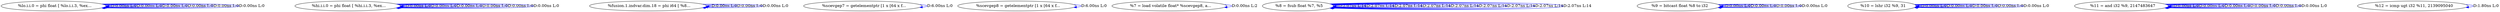 digraph {
Node0x2f42120[label="  %lo.i.i.0 = phi float [ %lo.i.i.3, %ex..."];
Node0x2f42120 -> Node0x2f42120[label="D:0.00ns L:0",color=blue];
Node0x2f42120 -> Node0x2f42120[label="D:0.00ns L:0",color=blue];
Node0x2f42120 -> Node0x2f42120[label="D:0.00ns L:0",color=blue];
Node0x2f42120 -> Node0x2f42120[label="D:0.00ns L:0",color=blue];
Node0x2f42120 -> Node0x2f42120[label="D:0.00ns L:0",color=blue];
Node0x2f42120 -> Node0x2f42120[label="D:0.00ns L:0",color=blue];
Node0x2f42200[label="  %hi.i.i.0 = phi float [ %hi.i.i.3, %ex..."];
Node0x2f42200 -> Node0x2f42200[label="D:0.00ns L:0",color=blue];
Node0x2f42200 -> Node0x2f42200[label="D:0.00ns L:0",color=blue];
Node0x2f42200 -> Node0x2f42200[label="D:0.00ns L:0",color=blue];
Node0x2f42200 -> Node0x2f42200[label="D:0.00ns L:0",color=blue];
Node0x2f42200 -> Node0x2f42200[label="D:0.00ns L:0",color=blue];
Node0x2f42200 -> Node0x2f42200[label="D:0.00ns L:0",color=blue];
Node0x2f422e0[label="  %fusion.1.indvar.dim.18 = phi i64 [ %8..."];
Node0x2f422e0 -> Node0x2f422e0[label="D:0.00ns L:0",color=blue];
Node0x2f422e0 -> Node0x2f422e0[label="D:0.00ns L:0",color=blue];
Node0x2f422e0 -> Node0x2f422e0[label="D:0.00ns L:0",color=blue];
Node0x2f423c0[label="  %scevgep7 = getelementptr [1 x [64 x f..."];
Node0x2f423c0 -> Node0x2f423c0[label="D:6.00ns L:0",color=blue];
Node0x2f424a0[label="  %scevgep8 = getelementptr [1 x [64 x f..."];
Node0x2f424a0 -> Node0x2f424a0[label="D:6.00ns L:0",color=blue];
Node0x2f42580[label="  %7 = load volatile float* %scevgep8, a..."];
Node0x2f42580 -> Node0x2f42580[label="D:0.00ns L:2",color=blue];
Node0x2f42660[label="  %8 = fsub float %7, %5"];
Node0x2f42660 -> Node0x2f42660[label="D:2.07ns L:14",color=blue];
Node0x2f42660 -> Node0x2f42660[label="D:2.07ns L:14",color=blue];
Node0x2f42660 -> Node0x2f42660[label="D:2.07ns L:14",color=blue];
Node0x2f42660 -> Node0x2f42660[label="D:2.07ns L:14",color=blue];
Node0x2f42660 -> Node0x2f42660[label="D:2.07ns L:14",color=blue];
Node0x2f42660 -> Node0x2f42660[label="D:2.07ns L:14",color=blue];
Node0x2f42660 -> Node0x2f42660[label="D:2.07ns L:14",color=blue];
Node0x2f42660 -> Node0x2f42660[label="D:2.07ns L:14",color=blue];
Node0x2f42660 -> Node0x2f42660[label="D:2.07ns L:14",color=blue];
Node0x2f42740[label="  %9 = bitcast float %8 to i32"];
Node0x2f42740 -> Node0x2f42740[label="D:0.00ns L:0",color=blue];
Node0x2f42740 -> Node0x2f42740[label="D:0.00ns L:0",color=blue];
Node0x2f42740 -> Node0x2f42740[label="D:0.00ns L:0",color=blue];
Node0x2f42740 -> Node0x2f42740[label="D:0.00ns L:0",color=blue];
Node0x2f42820[label="  %10 = lshr i32 %9, 31"];
Node0x2f42820 -> Node0x2f42820[label="D:0.00ns L:0",color=blue];
Node0x2f42820 -> Node0x2f42820[label="D:0.00ns L:0",color=blue];
Node0x2f42820 -> Node0x2f42820[label="D:0.00ns L:0",color=blue];
Node0x2f42820 -> Node0x2f42820[label="D:0.00ns L:0",color=blue];
Node0x2f42820 -> Node0x2f42820[label="D:0.00ns L:0",color=blue];
Node0x2f42900[label="  %11 = and i32 %9, 2147483647"];
Node0x2f42900 -> Node0x2f42900[label="D:0.00ns L:0",color=blue];
Node0x2f42900 -> Node0x2f42900[label="D:0.00ns L:0",color=blue];
Node0x2f42900 -> Node0x2f42900[label="D:0.00ns L:0",color=blue];
Node0x2f42900 -> Node0x2f42900[label="D:0.00ns L:0",color=blue];
Node0x2f42900 -> Node0x2f42900[label="D:0.00ns L:0",color=blue];
Node0x2f42900 -> Node0x2f42900[label="D:0.00ns L:0",color=blue];
Node0x2f429e0[label="  %12 = icmp ugt i32 %11, 2139095040"];
Node0x2f429e0 -> Node0x2f429e0[label="D:1.80ns L:0",color=blue];
}
